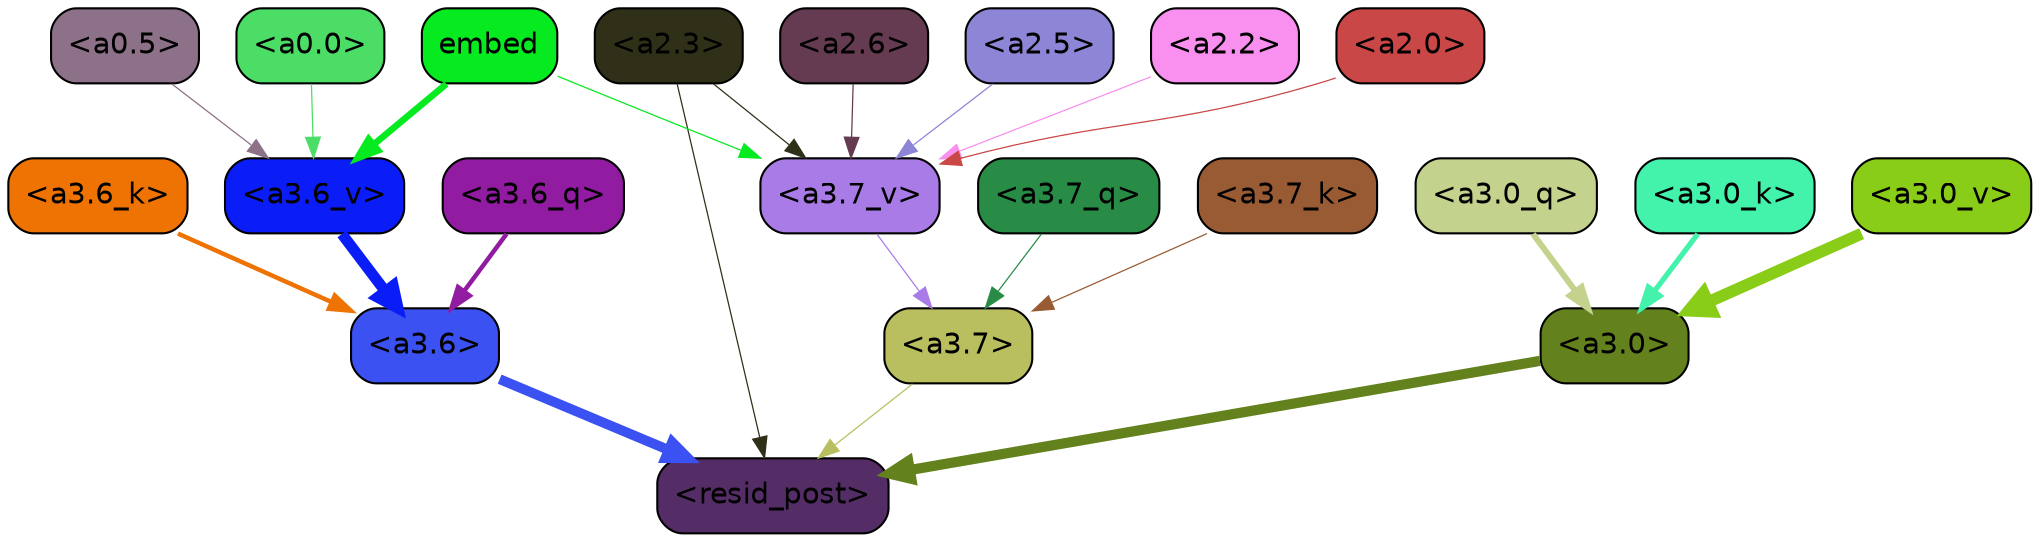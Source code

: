 strict digraph "" {
	graph [bgcolor=transparent,
		layout=dot,
		overlap=false,
		splines=true
	];
	"<a3.7>"	[color=black,
		fillcolor="#b9be5f",
		fontname=Helvetica,
		shape=box,
		style="filled, rounded"];
	"<resid_post>"	[color=black,
		fillcolor="#542d66",
		fontname=Helvetica,
		shape=box,
		style="filled, rounded"];
	"<a3.7>" -> "<resid_post>"	[color="#b9be5f",
		penwidth=0.6];
	"<a3.6>"	[color=black,
		fillcolor="#3b51f1",
		fontname=Helvetica,
		shape=box,
		style="filled, rounded"];
	"<a3.6>" -> "<resid_post>"	[color="#3b51f1",
		penwidth=4.751592040061951];
	"<a3.0>"	[color=black,
		fillcolor="#63821e",
		fontname=Helvetica,
		shape=box,
		style="filled, rounded"];
	"<a3.0>" -> "<resid_post>"	[color="#63821e",
		penwidth=4.904066681861877];
	"<a2.3>"	[color=black,
		fillcolor="#303019",
		fontname=Helvetica,
		shape=box,
		style="filled, rounded"];
	"<a2.3>" -> "<resid_post>"	[color="#303019",
		penwidth=0.6];
	"<a3.7_v>"	[color=black,
		fillcolor="#a97be6",
		fontname=Helvetica,
		shape=box,
		style="filled, rounded"];
	"<a2.3>" -> "<a3.7_v>"	[color="#303019",
		penwidth=0.6];
	"<a3.7_q>"	[color=black,
		fillcolor="#288c46",
		fontname=Helvetica,
		shape=box,
		style="filled, rounded"];
	"<a3.7_q>" -> "<a3.7>"	[color="#288c46",
		penwidth=0.6];
	"<a3.6_q>"	[color=black,
		fillcolor="#911ba1",
		fontname=Helvetica,
		shape=box,
		style="filled, rounded"];
	"<a3.6_q>" -> "<a3.6>"	[color="#911ba1",
		penwidth=2.160832464694977];
	"<a3.0_q>"	[color=black,
		fillcolor="#c3d38e",
		fontname=Helvetica,
		shape=box,
		style="filled, rounded"];
	"<a3.0_q>" -> "<a3.0>"	[color="#c3d38e",
		penwidth=2.870753765106201];
	"<a3.7_k>"	[color=black,
		fillcolor="#995b34",
		fontname=Helvetica,
		shape=box,
		style="filled, rounded"];
	"<a3.7_k>" -> "<a3.7>"	[color="#995b34",
		penwidth=0.6];
	"<a3.6_k>"	[color=black,
		fillcolor="#ef7303",
		fontname=Helvetica,
		shape=box,
		style="filled, rounded"];
	"<a3.6_k>" -> "<a3.6>"	[color="#ef7303",
		penwidth=2.13908451795578];
	"<a3.0_k>"	[color=black,
		fillcolor="#43f2ab",
		fontname=Helvetica,
		shape=box,
		style="filled, rounded"];
	"<a3.0_k>" -> "<a3.0>"	[color="#43f2ab",
		penwidth=2.520303964614868];
	"<a3.7_v>" -> "<a3.7>"	[color="#a97be6",
		penwidth=0.6];
	"<a3.6_v>"	[color=black,
		fillcolor="#0a1df7",
		fontname=Helvetica,
		shape=box,
		style="filled, rounded"];
	"<a3.6_v>" -> "<a3.6>"	[color="#0a1df7",
		penwidth=5.297133803367615];
	"<a3.0_v>"	[color=black,
		fillcolor="#89cd19",
		fontname=Helvetica,
		shape=box,
		style="filled, rounded"];
	"<a3.0_v>" -> "<a3.0>"	[color="#89cd19",
		penwidth=5.680712580680847];
	"<a2.6>"	[color=black,
		fillcolor="#643b50",
		fontname=Helvetica,
		shape=box,
		style="filled, rounded"];
	"<a2.6>" -> "<a3.7_v>"	[color="#643b50",
		penwidth=0.6];
	"<a2.5>"	[color=black,
		fillcolor="#8d85d6",
		fontname=Helvetica,
		shape=box,
		style="filled, rounded"];
	"<a2.5>" -> "<a3.7_v>"	[color="#8d85d6",
		penwidth=0.6];
	"<a2.2>"	[color=black,
		fillcolor="#f98fee",
		fontname=Helvetica,
		shape=box,
		style="filled, rounded"];
	"<a2.2>" -> "<a3.7_v>"	[color="#f98fee",
		penwidth=0.6];
	"<a2.0>"	[color=black,
		fillcolor="#ca4747",
		fontname=Helvetica,
		shape=box,
		style="filled, rounded"];
	"<a2.0>" -> "<a3.7_v>"	[color="#ca4747",
		penwidth=0.6];
	embed	[color=black,
		fillcolor="#06ea20",
		fontname=Helvetica,
		shape=box,
		style="filled, rounded"];
	embed -> "<a3.7_v>"	[color="#06ea20",
		penwidth=0.6];
	embed -> "<a3.6_v>"	[color="#06ea20",
		penwidth=3.1840110421180725];
	"<a0.5>"	[color=black,
		fillcolor="#8c7188",
		fontname=Helvetica,
		shape=box,
		style="filled, rounded"];
	"<a0.5>" -> "<a3.6_v>"	[color="#8c7188",
		penwidth=0.6];
	"<a0.0>"	[color=black,
		fillcolor="#4cdd66",
		fontname=Helvetica,
		shape=box,
		style="filled, rounded"];
	"<a0.0>" -> "<a3.6_v>"	[color="#4cdd66",
		penwidth=0.6];
}
